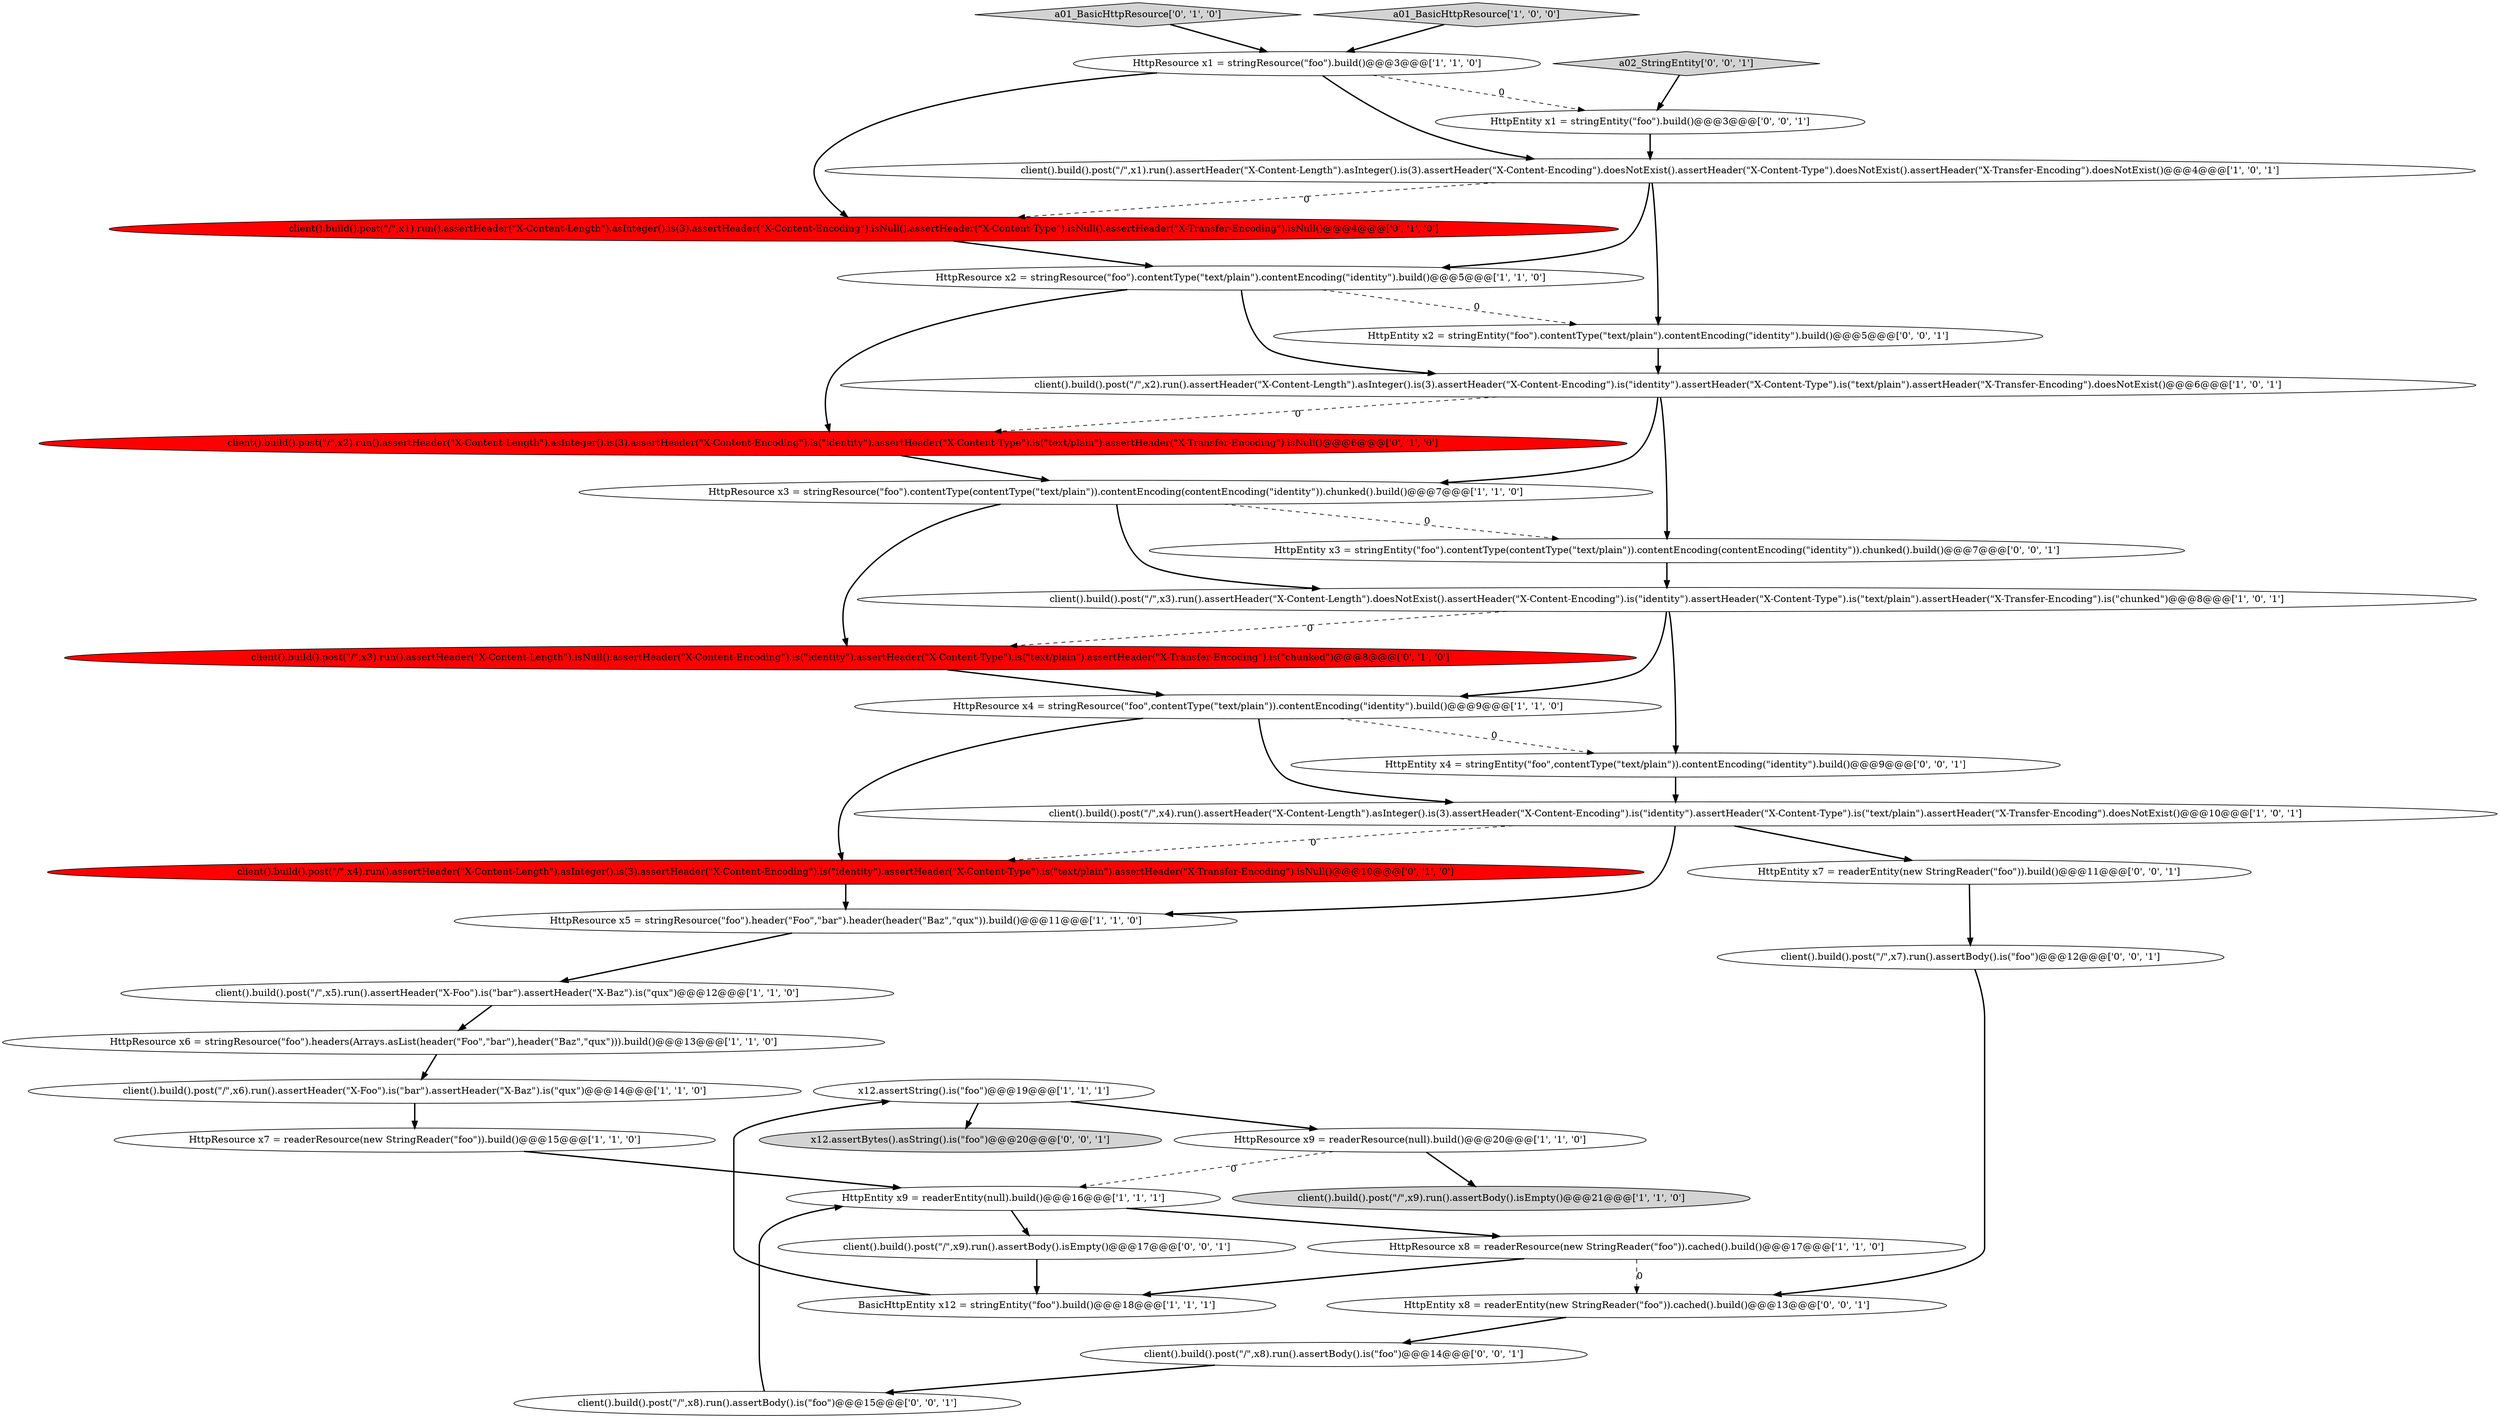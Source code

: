 digraph {
2 [style = filled, label = "x12.assertString().is(\"foo\")@@@19@@@['1', '1', '1']", fillcolor = white, shape = ellipse image = "AAA0AAABBB1BBB"];
1 [style = filled, label = "HttpResource x1 = stringResource(\"foo\").build()@@@3@@@['1', '1', '0']", fillcolor = white, shape = ellipse image = "AAA0AAABBB1BBB"];
19 [style = filled, label = "client().build().post(\"/\",x2).run().assertHeader(\"X-Content-Length\").asInteger().is(3).assertHeader(\"X-Content-Encoding\").is(\"identity\").assertHeader(\"X-Content-Type\").is(\"text/plain\").assertHeader(\"X-Transfer-Encoding\").doesNotExist()@@@6@@@['1', '0', '1']", fillcolor = white, shape = ellipse image = "AAA0AAABBB1BBB"];
24 [style = filled, label = "client().build().post(\"/\",x1).run().assertHeader(\"X-Content-Length\").asInteger().is(3).assertHeader(\"X-Content-Encoding\").isNull().assertHeader(\"X-Content-Type\").isNull().assertHeader(\"X-Transfer-Encoding\").isNull()@@@4@@@['0', '1', '0']", fillcolor = red, shape = ellipse image = "AAA1AAABBB2BBB"];
11 [style = filled, label = "HttpResource x5 = stringResource(\"foo\").header(\"Foo\",\"bar\").header(header(\"Baz\",\"qux\")).build()@@@11@@@['1', '1', '0']", fillcolor = white, shape = ellipse image = "AAA0AAABBB1BBB"];
22 [style = filled, label = "client().build().post(\"/\",x3).run().assertHeader(\"X-Content-Length\").isNull().assertHeader(\"X-Content-Encoding\").is(\"identity\").assertHeader(\"X-Content-Type\").is(\"text/plain\").assertHeader(\"X-Transfer-Encoding\").is(\"chunked\")@@@8@@@['0', '1', '0']", fillcolor = red, shape = ellipse image = "AAA1AAABBB2BBB"];
7 [style = filled, label = "client().build().post(\"/\",x3).run().assertHeader(\"X-Content-Length\").doesNotExist().assertHeader(\"X-Content-Encoding\").is(\"identity\").assertHeader(\"X-Content-Type\").is(\"text/plain\").assertHeader(\"X-Transfer-Encoding\").is(\"chunked\")@@@8@@@['1', '0', '1']", fillcolor = white, shape = ellipse image = "AAA0AAABBB1BBB"];
16 [style = filled, label = "client().build().post(\"/\",x1).run().assertHeader(\"X-Content-Length\").asInteger().is(3).assertHeader(\"X-Content-Encoding\").doesNotExist().assertHeader(\"X-Content-Type\").doesNotExist().assertHeader(\"X-Transfer-Encoding\").doesNotExist()@@@4@@@['1', '0', '1']", fillcolor = white, shape = ellipse image = "AAA0AAABBB1BBB"];
25 [style = filled, label = "HttpEntity x2 = stringEntity(\"foo\").contentType(\"text/plain\").contentEncoding(\"identity\").build()@@@5@@@['0', '0', '1']", fillcolor = white, shape = ellipse image = "AAA0AAABBB3BBB"];
3 [style = filled, label = "client().build().post(\"/\",x9).run().assertBody().isEmpty()@@@21@@@['1', '1', '0']", fillcolor = lightgray, shape = ellipse image = "AAA0AAABBB1BBB"];
20 [style = filled, label = "a01_BasicHttpResource['0', '1', '0']", fillcolor = lightgray, shape = diamond image = "AAA0AAABBB2BBB"];
10 [style = filled, label = "client().build().post(\"/\",x4).run().assertHeader(\"X-Content-Length\").asInteger().is(3).assertHeader(\"X-Content-Encoding\").is(\"identity\").assertHeader(\"X-Content-Type\").is(\"text/plain\").assertHeader(\"X-Transfer-Encoding\").doesNotExist()@@@10@@@['1', '0', '1']", fillcolor = white, shape = ellipse image = "AAA0AAABBB1BBB"];
12 [style = filled, label = "HttpEntity x9 = readerEntity(null).build()@@@16@@@['1', '1', '1']", fillcolor = white, shape = ellipse image = "AAA0AAABBB1BBB"];
21 [style = filled, label = "client().build().post(\"/\",x4).run().assertHeader(\"X-Content-Length\").asInteger().is(3).assertHeader(\"X-Content-Encoding\").is(\"identity\").assertHeader(\"X-Content-Type\").is(\"text/plain\").assertHeader(\"X-Transfer-Encoding\").isNull()@@@10@@@['0', '1', '0']", fillcolor = red, shape = ellipse image = "AAA1AAABBB2BBB"];
18 [style = filled, label = "HttpResource x6 = stringResource(\"foo\").headers(Arrays.asList(header(\"Foo\",\"bar\"),header(\"Baz\",\"qux\"))).build()@@@13@@@['1', '1', '0']", fillcolor = white, shape = ellipse image = "AAA0AAABBB1BBB"];
5 [style = filled, label = "client().build().post(\"/\",x6).run().assertHeader(\"X-Foo\").is(\"bar\").assertHeader(\"X-Baz\").is(\"qux\")@@@14@@@['1', '1', '0']", fillcolor = white, shape = ellipse image = "AAA0AAABBB1BBB"];
13 [style = filled, label = "BasicHttpEntity x12 = stringEntity(\"foo\").build()@@@18@@@['1', '1', '1']", fillcolor = white, shape = ellipse image = "AAA0AAABBB1BBB"];
6 [style = filled, label = "HttpResource x4 = stringResource(\"foo\",contentType(\"text/plain\")).contentEncoding(\"identity\").build()@@@9@@@['1', '1', '0']", fillcolor = white, shape = ellipse image = "AAA0AAABBB1BBB"];
8 [style = filled, label = "HttpResource x9 = readerResource(null).build()@@@20@@@['1', '1', '0']", fillcolor = white, shape = ellipse image = "AAA0AAABBB1BBB"];
35 [style = filled, label = "a02_StringEntity['0', '0', '1']", fillcolor = lightgray, shape = diamond image = "AAA0AAABBB3BBB"];
36 [style = filled, label = "HttpEntity x7 = readerEntity(new StringReader(\"foo\")).build()@@@11@@@['0', '0', '1']", fillcolor = white, shape = ellipse image = "AAA0AAABBB3BBB"];
0 [style = filled, label = "HttpResource x2 = stringResource(\"foo\").contentType(\"text/plain\").contentEncoding(\"identity\").build()@@@5@@@['1', '1', '0']", fillcolor = white, shape = ellipse image = "AAA0AAABBB1BBB"];
4 [style = filled, label = "client().build().post(\"/\",x5).run().assertHeader(\"X-Foo\").is(\"bar\").assertHeader(\"X-Baz\").is(\"qux\")@@@12@@@['1', '1', '0']", fillcolor = white, shape = ellipse image = "AAA0AAABBB1BBB"];
29 [style = filled, label = "x12.assertBytes().asString().is(\"foo\")@@@20@@@['0', '0', '1']", fillcolor = lightgray, shape = ellipse image = "AAA0AAABBB3BBB"];
28 [style = filled, label = "HttpEntity x4 = stringEntity(\"foo\",contentType(\"text/plain\")).contentEncoding(\"identity\").build()@@@9@@@['0', '0', '1']", fillcolor = white, shape = ellipse image = "AAA0AAABBB3BBB"];
14 [style = filled, label = "a01_BasicHttpResource['1', '0', '0']", fillcolor = lightgray, shape = diamond image = "AAA0AAABBB1BBB"];
27 [style = filled, label = "client().build().post(\"/\",x8).run().assertBody().is(\"foo\")@@@14@@@['0', '0', '1']", fillcolor = white, shape = ellipse image = "AAA0AAABBB3BBB"];
31 [style = filled, label = "HttpEntity x3 = stringEntity(\"foo\").contentType(contentType(\"text/plain\")).contentEncoding(contentEncoding(\"identity\")).chunked().build()@@@7@@@['0', '0', '1']", fillcolor = white, shape = ellipse image = "AAA0AAABBB3BBB"];
33 [style = filled, label = "client().build().post(\"/\",x7).run().assertBody().is(\"foo\")@@@12@@@['0', '0', '1']", fillcolor = white, shape = ellipse image = "AAA0AAABBB3BBB"];
34 [style = filled, label = "HttpEntity x1 = stringEntity(\"foo\").build()@@@3@@@['0', '0', '1']", fillcolor = white, shape = ellipse image = "AAA0AAABBB3BBB"];
23 [style = filled, label = "client().build().post(\"/\",x2).run().assertHeader(\"X-Content-Length\").asInteger().is(3).assertHeader(\"X-Content-Encoding\").is(\"identity\").assertHeader(\"X-Content-Type\").is(\"text/plain\").assertHeader(\"X-Transfer-Encoding\").isNull()@@@6@@@['0', '1', '0']", fillcolor = red, shape = ellipse image = "AAA1AAABBB2BBB"];
32 [style = filled, label = "client().build().post(\"/\",x8).run().assertBody().is(\"foo\")@@@15@@@['0', '0', '1']", fillcolor = white, shape = ellipse image = "AAA0AAABBB3BBB"];
30 [style = filled, label = "client().build().post(\"/\",x9).run().assertBody().isEmpty()@@@17@@@['0', '0', '1']", fillcolor = white, shape = ellipse image = "AAA0AAABBB3BBB"];
17 [style = filled, label = "HttpResource x8 = readerResource(new StringReader(\"foo\")).cached().build()@@@17@@@['1', '1', '0']", fillcolor = white, shape = ellipse image = "AAA0AAABBB1BBB"];
9 [style = filled, label = "HttpResource x3 = stringResource(\"foo\").contentType(contentType(\"text/plain\")).contentEncoding(contentEncoding(\"identity\")).chunked().build()@@@7@@@['1', '1', '0']", fillcolor = white, shape = ellipse image = "AAA0AAABBB1BBB"];
26 [style = filled, label = "HttpEntity x8 = readerEntity(new StringReader(\"foo\")).cached().build()@@@13@@@['0', '0', '1']", fillcolor = white, shape = ellipse image = "AAA0AAABBB3BBB"];
15 [style = filled, label = "HttpResource x7 = readerResource(new StringReader(\"foo\")).build()@@@15@@@['1', '1', '0']", fillcolor = white, shape = ellipse image = "AAA0AAABBB1BBB"];
9->22 [style = bold, label=""];
16->0 [style = bold, label=""];
27->32 [style = bold, label=""];
10->21 [style = dashed, label="0"];
30->13 [style = bold, label=""];
28->10 [style = bold, label=""];
0->19 [style = bold, label=""];
19->31 [style = bold, label=""];
24->0 [style = bold, label=""];
6->21 [style = bold, label=""];
32->12 [style = bold, label=""];
16->24 [style = dashed, label="0"];
1->34 [style = dashed, label="0"];
11->4 [style = bold, label=""];
8->3 [style = bold, label=""];
12->17 [style = bold, label=""];
5->15 [style = bold, label=""];
8->12 [style = dashed, label="0"];
16->25 [style = bold, label=""];
4->18 [style = bold, label=""];
12->30 [style = bold, label=""];
20->1 [style = bold, label=""];
9->7 [style = bold, label=""];
36->33 [style = bold, label=""];
31->7 [style = bold, label=""];
14->1 [style = bold, label=""];
10->36 [style = bold, label=""];
33->26 [style = bold, label=""];
6->28 [style = dashed, label="0"];
26->27 [style = bold, label=""];
0->23 [style = bold, label=""];
19->23 [style = dashed, label="0"];
7->28 [style = bold, label=""];
0->25 [style = dashed, label="0"];
19->9 [style = bold, label=""];
21->11 [style = bold, label=""];
9->31 [style = dashed, label="0"];
1->16 [style = bold, label=""];
1->24 [style = bold, label=""];
18->5 [style = bold, label=""];
6->10 [style = bold, label=""];
34->16 [style = bold, label=""];
7->6 [style = bold, label=""];
25->19 [style = bold, label=""];
17->26 [style = dashed, label="0"];
15->12 [style = bold, label=""];
17->13 [style = bold, label=""];
35->34 [style = bold, label=""];
2->29 [style = bold, label=""];
23->9 [style = bold, label=""];
7->22 [style = dashed, label="0"];
2->8 [style = bold, label=""];
22->6 [style = bold, label=""];
13->2 [style = bold, label=""];
10->11 [style = bold, label=""];
}
